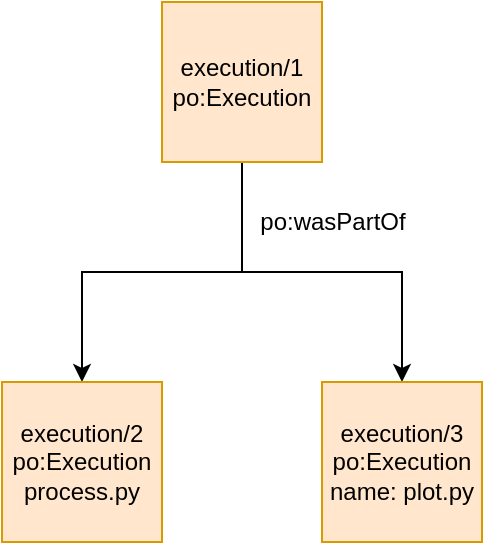 <mxfile version="13.5.1" type="device"><diagram id="nr_NRhVVc3zL4M__N_EI" name="Page-1"><mxGraphModel dx="1106" dy="753" grid="1" gridSize="10" guides="1" tooltips="1" connect="1" arrows="1" fold="1" page="1" pageScale="1" pageWidth="850" pageHeight="1100" math="0" shadow="0"><root><mxCell id="0"/><mxCell id="1" parent="0"/><mxCell id="AqyXIGENVd9fY5MTf7Ja-3" style="edgeStyle=orthogonalEdgeStyle;rounded=0;orthogonalLoop=1;jettySize=auto;html=1;exitX=0.5;exitY=1;exitDx=0;exitDy=0;" edge="1" parent="1" source="AqyXIGENVd9fY5MTf7Ja-1" target="AqyXIGENVd9fY5MTf7Ja-2"><mxGeometry relative="1" as="geometry"/></mxCell><mxCell id="AqyXIGENVd9fY5MTf7Ja-5" style="edgeStyle=orthogonalEdgeStyle;rounded=0;orthogonalLoop=1;jettySize=auto;html=1;exitX=0.5;exitY=1;exitDx=0;exitDy=0;" edge="1" parent="1" source="AqyXIGENVd9fY5MTf7Ja-1" target="AqyXIGENVd9fY5MTf7Ja-4"><mxGeometry relative="1" as="geometry"/></mxCell><mxCell id="AqyXIGENVd9fY5MTf7Ja-1" value="execution/1&lt;br&gt;po:Execution" style="whiteSpace=wrap;html=1;aspect=fixed;fillColor=#ffe6cc;strokeColor=#d79b00;" vertex="1" parent="1"><mxGeometry x="370" y="160" width="80" height="80" as="geometry"/></mxCell><mxCell id="AqyXIGENVd9fY5MTf7Ja-2" value="execution/2&lt;br&gt;po:Execution&lt;br&gt;process.py" style="whiteSpace=wrap;html=1;aspect=fixed;fillColor=#ffe6cc;strokeColor=#d79b00;" vertex="1" parent="1"><mxGeometry x="290" y="350" width="80" height="80" as="geometry"/></mxCell><mxCell id="AqyXIGENVd9fY5MTf7Ja-4" value="execution/3&lt;br&gt;po:Execution&lt;br&gt;name: plot.py" style="whiteSpace=wrap;html=1;aspect=fixed;fillColor=#ffe6cc;strokeColor=#d79b00;" vertex="1" parent="1"><mxGeometry x="450" y="350" width="80" height="80" as="geometry"/></mxCell><mxCell id="AqyXIGENVd9fY5MTf7Ja-6" value="po:wasPartOf" style="text;html=1;align=center;verticalAlign=middle;resizable=0;points=[];autosize=1;" vertex="1" parent="1"><mxGeometry x="410" y="260" width="90" height="20" as="geometry"/></mxCell></root></mxGraphModel></diagram></mxfile>